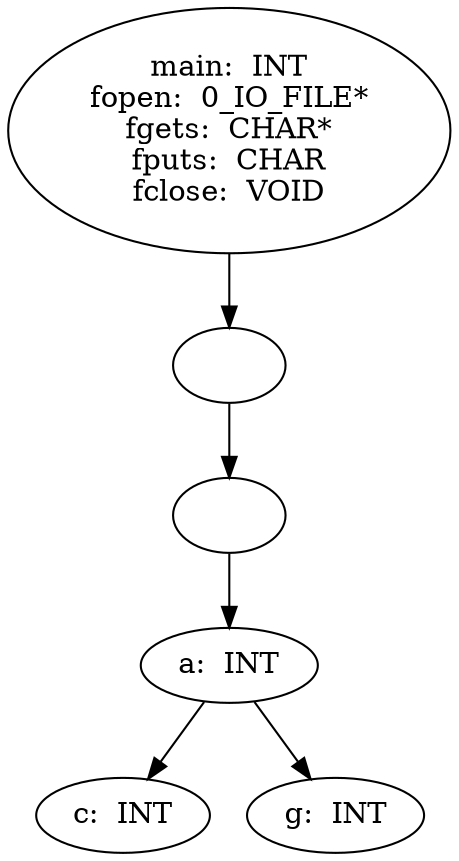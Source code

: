 digraph AST {
  "125702256931264" [label="main:  INT
fopen:  0_IO_FILE*
fgets:  CHAR*
fputs:  CHAR
fclose:  VOID"];
  "125702256931264" -> "125702256931552";
  "125702256931552" [label=""];
  "125702256931552" -> "125702256921520";
  "125702256921520" [label=""];
  "125702256921520" -> "125702256921472";
  "125702256921472" [label="a:  INT"];
  "125702256921472" -> "125702256918880";
  "125702256921472" -> "125702256919888";
  "125702256918880" [label="c:  INT"];
  "125702256919888" [label="g:  INT"];
}
